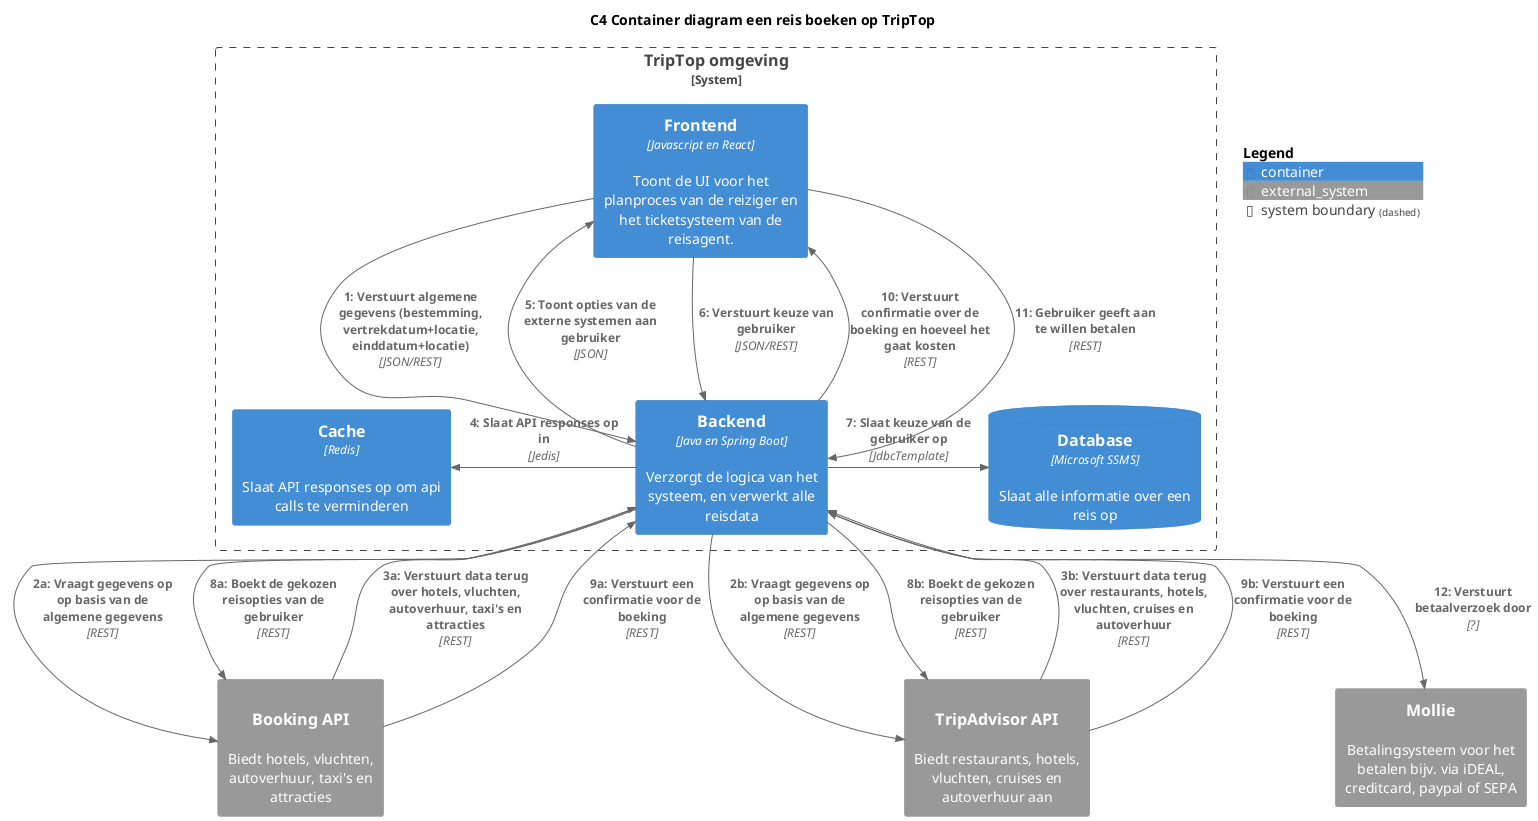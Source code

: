 @startuml C4 Container diagram voor een reis boeken op TripTop
title C4 Container diagram een reis boeken op TripTop
!include <C4/C4_Container.puml>

top to bottom direction

SHOW_PERSON_OUTLINE()

System_Boundary(system, "TripTop omgeving") {
    Container(frontend, "Frontend", "Javascript en React", "Toont de UI voor het planproces van de reiziger en het ticketsysteem van de reisagent.")
    Container(backend, "Backend", "Java en Spring Boot", "Verzorgt de logica van het systeem, en verwerkt alle reisdata")
    ContainerDb(db, "Database", "Microsoft SSMS", "Slaat alle informatie over een reis op")
    Container(cache, "Cache", "Redis", "Slaat API responses op om api calls te verminderen")
}

System_Ext(booking, "Booking API", "Biedt hotels, vluchten, autoverhuur, taxi's en attracties", "REST")
System_Ext(tripadvisor, "TripAdvisor API", "Biedt restaurants, hotels, vluchten, cruises en autoverhuur aan", "REST")
System_Ext(mollie, "Mollie", "Betalingsysteem voor het betalen bijv. via iDEAL, creditcard, paypal of SEPA")

' BOOKING A TRIP
Rel_D(frontend, backend, "1: Verstuurt algemene gegevens (bestemming, vertrekdatum+locatie, einddatum+locatie)", "JSON/REST")

Rel(backend, booking, "2a: Vraagt gegevens op op basis van de algemene gegevens", "REST")
Rel(backend, tripadvisor, "2b: Vraagt gegevens op op basis van de algemene gegevens", "REST")

Rel(booking, backend, "3a: Verstuurt data terug over hotels, vluchten, autoverhuur, taxi's en attracties", "REST")
Rel(tripadvisor, backend, "3b: Verstuurt data terug over restaurants, hotels, vluchten, cruises en autoverhuur", "REST")

Rel_L(backend, cache, "4: Slaat API responses op in", "Jedis")

Rel_U(backend, frontend, "5: Toont opties van de externe systemen aan gebruiker", "JSON")

Rel_D(frontend, backend, "6: Verstuurt keuze van gebruiker", "JSON/REST")

Rel_R(backend, db, "7: Slaat keuze van de gebruiker op", "JdbcTemplate")

Rel(backend, booking, "8a: Boekt de gekozen reisopties van de gebruiker", "REST")
Rel(backend, tripadvisor, "8b: Boekt de gekozen reisopties van de gebruiker", "REST")

Rel(booking, backend, "9a: Verstuurt een confirmatie voor de boeking", "REST")
Rel(tripadvisor, backend, "9b: Verstuurt een confirmatie voor de boeking", "REST")

Rel_U(backend, frontend, "10: Verstuurt confirmatie over de boeking en hoeveel het gaat kosten", "REST")

Rel_D(frontend, backend, "11: Gebruiker geeft aan te willen betalen", "REST")
Rel(backend, mollie, "12: Verstuurt betaalverzoek door", "?")

' We hebben geen idee hoe mollie werkt, dus TO DO

SHOW_FLOATING_LEGEND()

@enduml